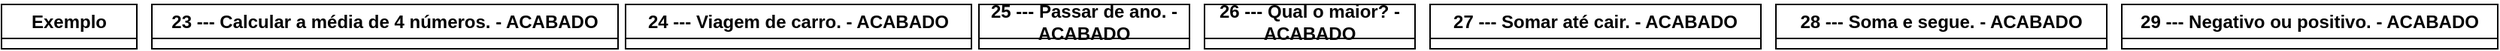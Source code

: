 <mxfile version="24.7.17">
  <diagram name="Page-1" id="3CnkZFwV34Klkb94QdGB">
    <mxGraphModel dx="1313" dy="674" grid="1" gridSize="10" guides="1" tooltips="1" connect="1" arrows="1" fold="1" page="1" pageScale="1" pageWidth="850" pageHeight="1100" math="0" shadow="0">
      <root>
        <mxCell id="0" />
        <mxCell id="1" parent="0" />
        <mxCell id="WqGqhC_bRpa4w6SOgIoa-81" value="25 ---&amp;nbsp;&lt;span style=&quot;background-color: initial;&quot;&gt;Passar de ano. - ACABADO&lt;/span&gt;" style="swimlane;whiteSpace=wrap;html=1;" parent="1" vertex="1" collapsed="1">
          <mxGeometry x="660" y="10" width="140" height="30" as="geometry">
            <mxRectangle x="480" y="180" width="400" height="640" as="alternateBounds" />
          </mxGeometry>
        </mxCell>
        <mxCell id="UuejWCDfD_OEsl7dI2SL-12" value="" style="edgeStyle=orthogonalEdgeStyle;rounded=0;orthogonalLoop=1;jettySize=auto;html=1;" parent="WqGqhC_bRpa4w6SOgIoa-81" source="WqGqhC_bRpa4w6SOgIoa-5" target="UuejWCDfD_OEsl7dI2SL-7" edge="1">
          <mxGeometry relative="1" as="geometry" />
        </mxCell>
        <mxCell id="WqGqhC_bRpa4w6SOgIoa-5" value="Inicio" style="ellipse;whiteSpace=wrap;html=1;" parent="WqGqhC_bRpa4w6SOgIoa-81" vertex="1">
          <mxGeometry x="85" y="30" width="120" height="80" as="geometry" />
        </mxCell>
        <mxCell id="UuejWCDfD_OEsl7dI2SL-8" value="" style="edgeStyle=orthogonalEdgeStyle;rounded=0;orthogonalLoop=1;jettySize=auto;html=1;" parent="WqGqhC_bRpa4w6SOgIoa-81" source="WqGqhC_bRpa4w6SOgIoa-8" target="UuejWCDfD_OEsl7dI2SL-7" edge="1">
          <mxGeometry relative="1" as="geometry" />
        </mxCell>
        <mxCell id="WqGqhC_bRpa4w6SOgIoa-8" value="Ler Nota" style="shape=parallelogram;perimeter=parallelogramPerimeter;whiteSpace=wrap;html=1;fixedSize=1;" parent="WqGqhC_bRpa4w6SOgIoa-81" vertex="1">
          <mxGeometry x="85" y="120" width="120" height="60" as="geometry" />
        </mxCell>
        <mxCell id="UuejWCDfD_OEsl7dI2SL-10" style="edgeStyle=orthogonalEdgeStyle;rounded=0;orthogonalLoop=1;jettySize=auto;html=1;entryX=0.5;entryY=1;entryDx=0;entryDy=0;" parent="WqGqhC_bRpa4w6SOgIoa-81" source="UuejWCDfD_OEsl7dI2SL-7" target="UuejWCDfD_OEsl7dI2SL-9" edge="1">
          <mxGeometry relative="1" as="geometry">
            <mxPoint x="310" y="240" as="targetPoint" />
            <Array as="points">
              <mxPoint x="310" y="240" />
            </Array>
          </mxGeometry>
        </mxCell>
        <mxCell id="UuejWCDfD_OEsl7dI2SL-16" value="" style="edgeStyle=orthogonalEdgeStyle;rounded=0;orthogonalLoop=1;jettySize=auto;html=1;" parent="WqGqhC_bRpa4w6SOgIoa-81" source="UuejWCDfD_OEsl7dI2SL-7" target="WqGqhC_bRpa4w6SOgIoa-10" edge="1">
          <mxGeometry relative="1" as="geometry" />
        </mxCell>
        <mxCell id="UuejWCDfD_OEsl7dI2SL-7" value="Nota&amp;gt;20&lt;div&gt;or&lt;br&gt;&lt;div&gt;Nota&amp;lt;0&lt;/div&gt;&lt;/div&gt;" style="rhombus;whiteSpace=wrap;html=1;" parent="WqGqhC_bRpa4w6SOgIoa-81" vertex="1">
          <mxGeometry x="92.5" y="200" width="105" height="80" as="geometry" />
        </mxCell>
        <mxCell id="UuejWCDfD_OEsl7dI2SL-11" style="edgeStyle=orthogonalEdgeStyle;rounded=0;orthogonalLoop=1;jettySize=auto;html=1;entryX=0.992;entryY=0.413;entryDx=0;entryDy=0;entryPerimeter=0;" parent="WqGqhC_bRpa4w6SOgIoa-81" source="UuejWCDfD_OEsl7dI2SL-9" target="WqGqhC_bRpa4w6SOgIoa-5" edge="1">
          <mxGeometry relative="1" as="geometry">
            <mxPoint x="310" y="60" as="targetPoint" />
            <Array as="points">
              <mxPoint x="310" y="63" />
            </Array>
          </mxGeometry>
        </mxCell>
        <mxCell id="UuejWCDfD_OEsl7dI2SL-9" value="Apenas numeros entre 0 e 20!" style="shape=parallelogram;perimeter=parallelogramPerimeter;whiteSpace=wrap;html=1;fixedSize=1;" parent="WqGqhC_bRpa4w6SOgIoa-81" vertex="1">
          <mxGeometry x="250" y="120" width="120" height="60" as="geometry" />
        </mxCell>
        <mxCell id="UuejWCDfD_OEsl7dI2SL-13" value="Sim" style="text;html=1;align=center;verticalAlign=middle;whiteSpace=wrap;rounded=0;" parent="WqGqhC_bRpa4w6SOgIoa-81" vertex="1">
          <mxGeometry x="178" y="217" width="60" height="30" as="geometry" />
        </mxCell>
        <mxCell id="UuejWCDfD_OEsl7dI2SL-14" value="Nao" style="text;html=1;align=center;verticalAlign=middle;whiteSpace=wrap;rounded=0;" parent="WqGqhC_bRpa4w6SOgIoa-81" vertex="1">
          <mxGeometry x="167" y="318" width="60" height="30" as="geometry" />
        </mxCell>
        <mxCell id="UuejWCDfD_OEsl7dI2SL-17" value="" style="edgeStyle=orthogonalEdgeStyle;rounded=0;orthogonalLoop=1;jettySize=auto;html=1;" parent="WqGqhC_bRpa4w6SOgIoa-81" source="WqGqhC_bRpa4w6SOgIoa-10" target="WqGqhC_bRpa4w6SOgIoa-12" edge="1">
          <mxGeometry relative="1" as="geometry" />
        </mxCell>
        <mxCell id="UuejWCDfD_OEsl7dI2SL-19" value="" style="edgeStyle=orthogonalEdgeStyle;rounded=0;orthogonalLoop=1;jettySize=auto;html=1;" parent="WqGqhC_bRpa4w6SOgIoa-81" source="WqGqhC_bRpa4w6SOgIoa-10" target="WqGqhC_bRpa4w6SOgIoa-16" edge="1">
          <mxGeometry relative="1" as="geometry" />
        </mxCell>
        <mxCell id="WqGqhC_bRpa4w6SOgIoa-10" value="Nota&amp;gt;9.5" style="rhombus;whiteSpace=wrap;html=1;" parent="WqGqhC_bRpa4w6SOgIoa-81" vertex="1">
          <mxGeometry x="105" y="300" width="80" height="80" as="geometry" />
        </mxCell>
        <mxCell id="UuejWCDfD_OEsl7dI2SL-22" style="edgeStyle=orthogonalEdgeStyle;rounded=0;orthogonalLoop=1;jettySize=auto;html=1;entryX=1;entryY=0.5;entryDx=0;entryDy=0;" parent="WqGqhC_bRpa4w6SOgIoa-81" source="WqGqhC_bRpa4w6SOgIoa-12" target="WqGqhC_bRpa4w6SOgIoa-62" edge="1">
          <mxGeometry relative="1" as="geometry">
            <mxPoint x="310" y="520" as="targetPoint" />
            <Array as="points">
              <mxPoint x="310" y="520" />
            </Array>
          </mxGeometry>
        </mxCell>
        <mxCell id="WqGqhC_bRpa4w6SOgIoa-12" value="Reprovado" style="shape=parallelogram;perimeter=parallelogramPerimeter;whiteSpace=wrap;html=1;fixedSize=1;" parent="WqGqhC_bRpa4w6SOgIoa-81" vertex="1">
          <mxGeometry x="250" y="310" width="120" height="60" as="geometry" />
        </mxCell>
        <mxCell id="UuejWCDfD_OEsl7dI2SL-18" value="Nao" style="text;html=1;align=center;verticalAlign=middle;whiteSpace=wrap;rounded=0;" parent="WqGqhC_bRpa4w6SOgIoa-81" vertex="1">
          <mxGeometry x="131.5" y="275" width="60" height="30" as="geometry" />
        </mxCell>
        <mxCell id="UuejWCDfD_OEsl7dI2SL-20" value="" style="edgeStyle=orthogonalEdgeStyle;rounded=0;orthogonalLoop=1;jettySize=auto;html=1;" parent="WqGqhC_bRpa4w6SOgIoa-81" source="WqGqhC_bRpa4w6SOgIoa-16" target="WqGqhC_bRpa4w6SOgIoa-62" edge="1">
          <mxGeometry relative="1" as="geometry" />
        </mxCell>
        <mxCell id="WqGqhC_bRpa4w6SOgIoa-16" value="Aprovado" style="shape=parallelogram;perimeter=parallelogramPerimeter;whiteSpace=wrap;html=1;fixedSize=1;" parent="WqGqhC_bRpa4w6SOgIoa-81" vertex="1">
          <mxGeometry x="85" y="400" width="120" height="60" as="geometry" />
        </mxCell>
        <mxCell id="WqGqhC_bRpa4w6SOgIoa-18" value="Sim" style="text;html=1;align=center;verticalAlign=middle;whiteSpace=wrap;rounded=0;" parent="WqGqhC_bRpa4w6SOgIoa-81" vertex="1">
          <mxGeometry x="129" y="372" width="60" height="30" as="geometry" />
        </mxCell>
        <mxCell id="WqGqhC_bRpa4w6SOgIoa-21" value="Fim" style="ellipse;whiteSpace=wrap;html=1;" parent="WqGqhC_bRpa4w6SOgIoa-81" vertex="1">
          <mxGeometry x="85" y="550" width="120" height="80" as="geometry" />
        </mxCell>
        <mxCell id="UuejWCDfD_OEsl7dI2SL-21" value="" style="edgeStyle=orthogonalEdgeStyle;rounded=0;orthogonalLoop=1;jettySize=auto;html=1;" parent="WqGqhC_bRpa4w6SOgIoa-81" source="WqGqhC_bRpa4w6SOgIoa-62" target="WqGqhC_bRpa4w6SOgIoa-21" edge="1">
          <mxGeometry relative="1" as="geometry" />
        </mxCell>
        <mxCell id="WqGqhC_bRpa4w6SOgIoa-62" value="" style="ellipse;whiteSpace=wrap;html=1;aspect=fixed;fillColor=#000000;" parent="WqGqhC_bRpa4w6SOgIoa-81" vertex="1">
          <mxGeometry x="135" y="510" width="20" height="20" as="geometry" />
        </mxCell>
        <mxCell id="UuejWCDfD_OEsl7dI2SL-1" value="26 --- Qual o maior? - ACABADO" style="swimlane;whiteSpace=wrap;html=1;" parent="1" vertex="1" collapsed="1">
          <mxGeometry x="810" y="10" width="140" height="30" as="geometry">
            <mxRectangle x="810" y="10" width="600" height="850" as="alternateBounds" />
          </mxGeometry>
        </mxCell>
        <mxCell id="WqGqhC_bRpa4w6SOgIoa-24" value="Inicio" style="ellipse;whiteSpace=wrap;html=1;" parent="UuejWCDfD_OEsl7dI2SL-1" vertex="1">
          <mxGeometry x="240" y="40" width="120" height="80" as="geometry" />
        </mxCell>
        <mxCell id="UuejWCDfD_OEsl7dI2SL-34" style="edgeStyle=orthogonalEdgeStyle;rounded=0;orthogonalLoop=1;jettySize=auto;html=1;entryX=1;entryY=0.5;entryDx=0;entryDy=0;" parent="UuejWCDfD_OEsl7dI2SL-1" source="DN1Lzix_WSuaVc6wQBhO-19" target="WqGqhC_bRpa4w6SOgIoa-24" edge="1">
          <mxGeometry relative="1" as="geometry">
            <mxPoint x="490" y="60" as="targetPoint" />
            <Array as="points">
              <mxPoint x="490" y="80" />
            </Array>
          </mxGeometry>
        </mxCell>
        <mxCell id="DN1Lzix_WSuaVc6wQBhO-19" value="Então volte e escolha números diferentes seu burro." style="rounded=0;whiteSpace=wrap;html=1;" parent="UuejWCDfD_OEsl7dI2SL-1" vertex="1">
          <mxGeometry x="430" y="90" width="120" height="60" as="geometry" />
        </mxCell>
        <mxCell id="WqGqhC_bRpa4w6SOgIoa-26" value="Ler P1, P2, P3" style="shape=parallelogram;perimeter=parallelogramPerimeter;whiteSpace=wrap;html=1;fixedSize=1;" parent="UuejWCDfD_OEsl7dI2SL-1" vertex="1">
          <mxGeometry x="240" y="140" width="120" height="60" as="geometry" />
        </mxCell>
        <mxCell id="DN1Lzix_WSuaVc6wQBhO-9" style="edgeStyle=orthogonalEdgeStyle;rounded=0;orthogonalLoop=1;jettySize=auto;html=1;exitX=0.5;exitY=1;exitDx=0;exitDy=0;entryX=0.5;entryY=0;entryDx=0;entryDy=0;" parent="UuejWCDfD_OEsl7dI2SL-1" source="WqGqhC_bRpa4w6SOgIoa-24" target="WqGqhC_bRpa4w6SOgIoa-26" edge="1">
          <mxGeometry relative="1" as="geometry" />
        </mxCell>
        <mxCell id="UuejWCDfD_OEsl7dI2SL-2" value="" style="edgeStyle=orthogonalEdgeStyle;rounded=0;orthogonalLoop=1;jettySize=auto;html=1;" parent="UuejWCDfD_OEsl7dI2SL-1" source="DN1Lzix_WSuaVc6wQBhO-3" target="WqGqhC_bRpa4w6SOgIoa-25" edge="1">
          <mxGeometry relative="1" as="geometry" />
        </mxCell>
        <mxCell id="DN1Lzix_WSuaVc6wQBhO-3" value="P1=P2&lt;div&gt;or&lt;/div&gt;&lt;div&gt;P1=P3&lt;/div&gt;&lt;div&gt;or&lt;/div&gt;&lt;div&gt;P2=P3&lt;/div&gt;" style="rhombus;whiteSpace=wrap;html=1;" parent="UuejWCDfD_OEsl7dI2SL-1" vertex="1">
          <mxGeometry x="235" y="220" width="130" height="100" as="geometry" />
        </mxCell>
        <mxCell id="DN1Lzix_WSuaVc6wQBhO-10" value="" style="edgeStyle=orthogonalEdgeStyle;rounded=0;orthogonalLoop=1;jettySize=auto;html=1;" parent="UuejWCDfD_OEsl7dI2SL-1" source="WqGqhC_bRpa4w6SOgIoa-26" target="DN1Lzix_WSuaVc6wQBhO-3" edge="1">
          <mxGeometry relative="1" as="geometry" />
        </mxCell>
        <mxCell id="DN1Lzix_WSuaVc6wQBhO-22" style="edgeStyle=orthogonalEdgeStyle;rounded=0;orthogonalLoop=1;jettySize=auto;html=1;exitX=1;exitY=0.5;exitDx=0;exitDy=0;entryX=0.5;entryY=1;entryDx=0;entryDy=0;" parent="UuejWCDfD_OEsl7dI2SL-1" source="DN1Lzix_WSuaVc6wQBhO-3" target="DN1Lzix_WSuaVc6wQBhO-19" edge="1">
          <mxGeometry relative="1" as="geometry" />
        </mxCell>
        <mxCell id="WqGqhC_bRpa4w6SOgIoa-25" value="P1&amp;gt;P2" style="rhombus;whiteSpace=wrap;html=1;" parent="UuejWCDfD_OEsl7dI2SL-1" vertex="1">
          <mxGeometry x="260" y="410" width="80" height="80" as="geometry" />
        </mxCell>
        <mxCell id="WqGqhC_bRpa4w6SOgIoa-29" value="" style="edgeStyle=orthogonalEdgeStyle;rounded=0;orthogonalLoop=1;jettySize=auto;html=1;" parent="UuejWCDfD_OEsl7dI2SL-1" source="WqGqhC_bRpa4w6SOgIoa-25" target="WqGqhC_bRpa4w6SOgIoa-28" edge="1">
          <mxGeometry relative="1" as="geometry" />
        </mxCell>
        <mxCell id="v_jDcperZgMeVO-Ebeop-3" style="edgeStyle=orthogonalEdgeStyle;rounded=0;orthogonalLoop=1;jettySize=auto;html=1;entryX=1;entryY=0.5;entryDx=0;entryDy=0;" parent="UuejWCDfD_OEsl7dI2SL-1" source="DN1Lzix_WSuaVc6wQBhO-46" target="DN1Lzix_WSuaVc6wQBhO-59" edge="1">
          <mxGeometry relative="1" as="geometry">
            <mxPoint x="406" y="690" as="targetPoint" />
            <Array as="points">
              <mxPoint x="400" y="690" />
            </Array>
          </mxGeometry>
        </mxCell>
        <mxCell id="DN1Lzix_WSuaVc6wQBhO-46" value="Imprima P2" style="shape=parallelogram;perimeter=parallelogramPerimeter;whiteSpace=wrap;html=1;fixedSize=1;" parent="UuejWCDfD_OEsl7dI2SL-1" vertex="1">
          <mxGeometry x="346" y="590" width="120" height="60" as="geometry" />
        </mxCell>
        <mxCell id="DN1Lzix_WSuaVc6wQBhO-58" value="" style="endArrow=classic;html=1;rounded=0;exitX=0;exitY=1;exitDx=0;exitDy=0;entryX=0.5;entryY=0;entryDx=0;entryDy=0;" parent="UuejWCDfD_OEsl7dI2SL-1" source="WqGqhC_bRpa4w6SOgIoa-28" target="DN1Lzix_WSuaVc6wQBhO-47" edge="1">
          <mxGeometry width="50" height="50" relative="1" as="geometry">
            <mxPoint x="-194" y="390" as="sourcePoint" />
            <mxPoint x="-200" y="420" as="targetPoint" />
            <Array as="points" />
          </mxGeometry>
        </mxCell>
        <mxCell id="UuejWCDfD_OEsl7dI2SL-5" style="edgeStyle=orthogonalEdgeStyle;rounded=0;orthogonalLoop=1;jettySize=auto;html=1;entryX=0;entryY=0.5;entryDx=0;entryDy=0;" parent="UuejWCDfD_OEsl7dI2SL-1" source="DN1Lzix_WSuaVc6wQBhO-48" target="DN1Lzix_WSuaVc6wQBhO-59" edge="1">
          <mxGeometry relative="1" as="geometry">
            <mxPoint x="195" y="590" as="targetPoint" />
            <Array as="points">
              <mxPoint x="195" y="690" />
            </Array>
          </mxGeometry>
        </mxCell>
        <mxCell id="DN1Lzix_WSuaVc6wQBhO-48" value="Imprima P1" style="shape=parallelogram;perimeter=parallelogramPerimeter;whiteSpace=wrap;html=1;fixedSize=1;" parent="UuejWCDfD_OEsl7dI2SL-1" vertex="1">
          <mxGeometry x="135" y="590" width="120" height="60" as="geometry" />
        </mxCell>
        <mxCell id="WqGqhC_bRpa4w6SOgIoa-57" value="Fim" style="ellipse;whiteSpace=wrap;html=1;" parent="UuejWCDfD_OEsl7dI2SL-1" vertex="1">
          <mxGeometry x="240" y="720" width="120" height="80" as="geometry" />
        </mxCell>
        <mxCell id="DN1Lzix_WSuaVc6wQBhO-59" value="" style="ellipse;whiteSpace=wrap;html=1;aspect=fixed;fillColor=#000000;" parent="UuejWCDfD_OEsl7dI2SL-1" vertex="1">
          <mxGeometry x="290" y="680" width="20" height="20" as="geometry" />
        </mxCell>
        <mxCell id="DN1Lzix_WSuaVc6wQBhO-68" style="edgeStyle=orthogonalEdgeStyle;rounded=0;orthogonalLoop=1;jettySize=auto;html=1;entryX=0.5;entryY=0;entryDx=0;entryDy=0;" parent="UuejWCDfD_OEsl7dI2SL-1" source="DN1Lzix_WSuaVc6wQBhO-47" target="DN1Lzix_WSuaVc6wQBhO-59" edge="1">
          <mxGeometry relative="1" as="geometry" />
        </mxCell>
        <mxCell id="DN1Lzix_WSuaVc6wQBhO-70" style="edgeStyle=orthogonalEdgeStyle;rounded=0;orthogonalLoop=1;jettySize=auto;html=1;entryX=0.5;entryY=0;entryDx=0;entryDy=0;" parent="UuejWCDfD_OEsl7dI2SL-1" source="DN1Lzix_WSuaVc6wQBhO-59" target="WqGqhC_bRpa4w6SOgIoa-57" edge="1">
          <mxGeometry relative="1" as="geometry" />
        </mxCell>
        <mxCell id="DN1Lzix_WSuaVc6wQBhO-23" value="Sim" style="text;html=1;align=center;verticalAlign=middle;whiteSpace=wrap;rounded=0;" parent="UuejWCDfD_OEsl7dI2SL-1" vertex="1">
          <mxGeometry x="346" y="249" width="60" height="30" as="geometry" />
        </mxCell>
        <mxCell id="DN1Lzix_WSuaVc6wQBhO-25" value="Não" style="text;html=1;align=center;verticalAlign=middle;whiteSpace=wrap;rounded=0;" parent="UuejWCDfD_OEsl7dI2SL-1" vertex="1">
          <mxGeometry x="286" y="314" width="60" height="30" as="geometry" />
        </mxCell>
        <mxCell id="DN1Lzix_WSuaVc6wQBhO-27" style="edgeStyle=orthogonalEdgeStyle;rounded=0;orthogonalLoop=1;jettySize=auto;html=1;exitX=0.5;exitY=1;exitDx=0;exitDy=0;" parent="UuejWCDfD_OEsl7dI2SL-1" source="DN1Lzix_WSuaVc6wQBhO-25" target="DN1Lzix_WSuaVc6wQBhO-25" edge="1">
          <mxGeometry relative="1" as="geometry" />
        </mxCell>
        <mxCell id="WqGqhC_bRpa4w6SOgIoa-30" value="Nao" style="text;html=1;align=center;verticalAlign=middle;whiteSpace=wrap;rounded=0;" parent="UuejWCDfD_OEsl7dI2SL-1" vertex="1">
          <mxGeometry x="320" y="470" width="60" height="30" as="geometry" />
        </mxCell>
        <mxCell id="WqGqhC_bRpa4w6SOgIoa-35" value="Sim" style="text;html=1;align=center;verticalAlign=middle;whiteSpace=wrap;rounded=0;" parent="UuejWCDfD_OEsl7dI2SL-1" vertex="1">
          <mxGeometry x="219" y="424" width="60" height="30" as="geometry" />
        </mxCell>
        <mxCell id="DN1Lzix_WSuaVc6wQBhO-45" value="Não" style="text;html=1;align=center;verticalAlign=middle;whiteSpace=wrap;rounded=0;" parent="UuejWCDfD_OEsl7dI2SL-1" vertex="1">
          <mxGeometry x="320" y="424" width="60" height="30" as="geometry" />
        </mxCell>
        <mxCell id="DN1Lzix_WSuaVc6wQBhO-71" value="Não" style="text;html=1;align=center;verticalAlign=middle;whiteSpace=wrap;rounded=0;" parent="UuejWCDfD_OEsl7dI2SL-1" vertex="1">
          <mxGeometry x="211" y="470" width="60" height="30" as="geometry" />
        </mxCell>
        <mxCell id="DN1Lzix_WSuaVc6wQBhO-44" value="SIM" style="text;html=1;align=center;verticalAlign=middle;whiteSpace=wrap;rounded=0;" parent="UuejWCDfD_OEsl7dI2SL-1" vertex="1">
          <mxGeometry x="151" y="424" width="60" height="30" as="geometry" />
        </mxCell>
        <mxCell id="DN1Lzix_WSuaVc6wQBhO-41" value="SIM" style="text;html=1;align=center;verticalAlign=middle;whiteSpace=wrap;rounded=0;" parent="UuejWCDfD_OEsl7dI2SL-1" vertex="1">
          <mxGeometry x="389" y="424" width="60" height="30" as="geometry" />
        </mxCell>
        <mxCell id="WqGqhC_bRpa4w6SOgIoa-31" value="P1&amp;gt;P3" style="rhombus;whiteSpace=wrap;html=1;" parent="UuejWCDfD_OEsl7dI2SL-1" vertex="1">
          <mxGeometry x="155" y="410" width="80" height="80" as="geometry" />
        </mxCell>
        <mxCell id="DN1Lzix_WSuaVc6wQBhO-49" style="edgeStyle=orthogonalEdgeStyle;rounded=0;orthogonalLoop=1;jettySize=auto;html=1;" parent="UuejWCDfD_OEsl7dI2SL-1" source="WqGqhC_bRpa4w6SOgIoa-31" target="DN1Lzix_WSuaVc6wQBhO-48" edge="1">
          <mxGeometry relative="1" as="geometry" />
        </mxCell>
        <mxCell id="DN1Lzix_WSuaVc6wQBhO-54" value="" style="endArrow=classic;html=1;rounded=0;entryX=0.5;entryY=0;entryDx=0;entryDy=0;exitX=1;exitY=1;exitDx=0;exitDy=0;" parent="UuejWCDfD_OEsl7dI2SL-1" source="WqGqhC_bRpa4w6SOgIoa-31" target="DN1Lzix_WSuaVc6wQBhO-47" edge="1">
          <mxGeometry width="50" height="50" relative="1" as="geometry">
            <mxPoint x="-340" y="320" as="sourcePoint" />
            <mxPoint x="-255" y="360" as="targetPoint" />
          </mxGeometry>
        </mxCell>
        <mxCell id="WqGqhC_bRpa4w6SOgIoa-34" value="" style="edgeStyle=orthogonalEdgeStyle;rounded=0;orthogonalLoop=1;jettySize=auto;html=1;" parent="UuejWCDfD_OEsl7dI2SL-1" source="WqGqhC_bRpa4w6SOgIoa-25" target="WqGqhC_bRpa4w6SOgIoa-31" edge="1">
          <mxGeometry relative="1" as="geometry" />
        </mxCell>
        <mxCell id="DN1Lzix_WSuaVc6wQBhO-51" style="edgeStyle=orthogonalEdgeStyle;rounded=0;orthogonalLoop=1;jettySize=auto;html=1;entryX=0.5;entryY=0;entryDx=0;entryDy=0;" parent="UuejWCDfD_OEsl7dI2SL-1" source="WqGqhC_bRpa4w6SOgIoa-28" target="DN1Lzix_WSuaVc6wQBhO-46" edge="1">
          <mxGeometry relative="1" as="geometry" />
        </mxCell>
        <mxCell id="DN1Lzix_WSuaVc6wQBhO-47" value="Imprima P3" style="shape=parallelogram;perimeter=parallelogramPerimeter;whiteSpace=wrap;html=1;fixedSize=1;" parent="UuejWCDfD_OEsl7dI2SL-1" vertex="1">
          <mxGeometry x="240" y="590" width="120" height="60" as="geometry" />
        </mxCell>
        <mxCell id="WqGqhC_bRpa4w6SOgIoa-28" value="P2&amp;gt;P3" style="rhombus;whiteSpace=wrap;html=1;" parent="UuejWCDfD_OEsl7dI2SL-1" vertex="1">
          <mxGeometry x="365" y="410" width="80" height="80" as="geometry" />
        </mxCell>
        <mxCell id="UuejWCDfD_OEsl7dI2SL-35" value="Exemplo" style="swimlane;whiteSpace=wrap;html=1;" parent="1" vertex="1" collapsed="1">
          <mxGeometry x="10" y="10" width="90" height="30" as="geometry">
            <mxRectangle x="10" y="10" width="280" height="480" as="alternateBounds" />
          </mxGeometry>
        </mxCell>
        <mxCell id="UuejWCDfD_OEsl7dI2SL-32" value="Inicio" style="ellipse;whiteSpace=wrap;html=1;" parent="UuejWCDfD_OEsl7dI2SL-35" vertex="1">
          <mxGeometry x="80" y="40" width="120" height="80" as="geometry" />
        </mxCell>
        <mxCell id="UuejWCDfD_OEsl7dI2SL-36" value="Ler Lado" style="shape=parallelogram;perimeter=parallelogramPerimeter;whiteSpace=wrap;html=1;fixedSize=1;" parent="UuejWCDfD_OEsl7dI2SL-35" vertex="1">
          <mxGeometry x="80" y="140" width="120" height="60" as="geometry" />
        </mxCell>
        <mxCell id="UuejWCDfD_OEsl7dI2SL-40" value="" style="edgeStyle=orthogonalEdgeStyle;rounded=0;orthogonalLoop=1;jettySize=auto;html=1;" parent="UuejWCDfD_OEsl7dI2SL-35" source="UuejWCDfD_OEsl7dI2SL-32" target="UuejWCDfD_OEsl7dI2SL-36" edge="1">
          <mxGeometry relative="1" as="geometry" />
        </mxCell>
        <mxCell id="UuejWCDfD_OEsl7dI2SL-37" value="Area = Lado * Lado" style="rounded=0;whiteSpace=wrap;html=1;" parent="UuejWCDfD_OEsl7dI2SL-35" vertex="1">
          <mxGeometry x="80" y="220" width="120" height="60" as="geometry" />
        </mxCell>
        <mxCell id="UuejWCDfD_OEsl7dI2SL-41" value="" style="edgeStyle=orthogonalEdgeStyle;rounded=0;orthogonalLoop=1;jettySize=auto;html=1;" parent="UuejWCDfD_OEsl7dI2SL-35" source="UuejWCDfD_OEsl7dI2SL-36" target="UuejWCDfD_OEsl7dI2SL-37" edge="1">
          <mxGeometry relative="1" as="geometry" />
        </mxCell>
        <mxCell id="UuejWCDfD_OEsl7dI2SL-38" value="Escrever Area" style="shape=parallelogram;perimeter=parallelogramPerimeter;whiteSpace=wrap;html=1;fixedSize=1;" parent="UuejWCDfD_OEsl7dI2SL-35" vertex="1">
          <mxGeometry x="80" y="300" width="120" height="60" as="geometry" />
        </mxCell>
        <mxCell id="UuejWCDfD_OEsl7dI2SL-42" value="" style="edgeStyle=orthogonalEdgeStyle;rounded=0;orthogonalLoop=1;jettySize=auto;html=1;" parent="UuejWCDfD_OEsl7dI2SL-35" source="UuejWCDfD_OEsl7dI2SL-37" target="UuejWCDfD_OEsl7dI2SL-38" edge="1">
          <mxGeometry relative="1" as="geometry" />
        </mxCell>
        <mxCell id="UuejWCDfD_OEsl7dI2SL-39" value="Fim" style="ellipse;whiteSpace=wrap;html=1;" parent="UuejWCDfD_OEsl7dI2SL-35" vertex="1">
          <mxGeometry x="80" y="380" width="120" height="80" as="geometry" />
        </mxCell>
        <mxCell id="UuejWCDfD_OEsl7dI2SL-43" value="" style="edgeStyle=orthogonalEdgeStyle;rounded=0;orthogonalLoop=1;jettySize=auto;html=1;" parent="UuejWCDfD_OEsl7dI2SL-35" source="UuejWCDfD_OEsl7dI2SL-38" target="UuejWCDfD_OEsl7dI2SL-39" edge="1">
          <mxGeometry relative="1" as="geometry" />
        </mxCell>
        <mxCell id="UuejWCDfD_OEsl7dI2SL-58" value="23 --- Calcular a média de 4 números​.&lt;span style=&quot;background-color: initial;&quot;&gt;&amp;nbsp;- ACABADO&lt;/span&gt;" style="swimlane;whiteSpace=wrap;html=1;startSize=23;" parent="1" vertex="1" collapsed="1">
          <mxGeometry x="110" y="10" width="310" height="30" as="geometry">
            <mxRectangle x="110" y="10" width="200" height="480" as="alternateBounds" />
          </mxGeometry>
        </mxCell>
        <mxCell id="UuejWCDfD_OEsl7dI2SL-48" value="Fim" style="ellipse;whiteSpace=wrap;html=1;" parent="UuejWCDfD_OEsl7dI2SL-58" vertex="1">
          <mxGeometry x="30" y="380" width="140" height="80" as="geometry" />
        </mxCell>
        <mxCell id="UuejWCDfD_OEsl7dI2SL-47" value="Escrever M" style="shape=parallelogram;perimeter=parallelogramPerimeter;whiteSpace=wrap;html=1;fixedSize=1;" parent="UuejWCDfD_OEsl7dI2SL-58" vertex="1">
          <mxGeometry x="25" y="300" width="150" height="60" as="geometry" />
        </mxCell>
        <mxCell id="UuejWCDfD_OEsl7dI2SL-56" style="edgeStyle=orthogonalEdgeStyle;rounded=0;orthogonalLoop=1;jettySize=auto;html=1;entryX=0.5;entryY=0;entryDx=0;entryDy=0;" parent="UuejWCDfD_OEsl7dI2SL-58" source="UuejWCDfD_OEsl7dI2SL-47" target="UuejWCDfD_OEsl7dI2SL-48" edge="1">
          <mxGeometry relative="1" as="geometry" />
        </mxCell>
        <mxCell id="UuejWCDfD_OEsl7dI2SL-46" value="(P1+P2+P3+P4) /4=M" style="rounded=0;whiteSpace=wrap;html=1;" parent="UuejWCDfD_OEsl7dI2SL-58" vertex="1">
          <mxGeometry x="30" y="220" width="140" height="60" as="geometry" />
        </mxCell>
        <mxCell id="UuejWCDfD_OEsl7dI2SL-55" style="edgeStyle=orthogonalEdgeStyle;rounded=0;orthogonalLoop=1;jettySize=auto;html=1;entryX=0.5;entryY=0;entryDx=0;entryDy=0;" parent="UuejWCDfD_OEsl7dI2SL-58" source="UuejWCDfD_OEsl7dI2SL-46" target="UuejWCDfD_OEsl7dI2SL-47" edge="1">
          <mxGeometry relative="1" as="geometry" />
        </mxCell>
        <mxCell id="UuejWCDfD_OEsl7dI2SL-45" value="Ler P1, P2, P3, P4" style="shape=parallelogram;perimeter=parallelogramPerimeter;whiteSpace=wrap;html=1;fixedSize=1;" parent="UuejWCDfD_OEsl7dI2SL-58" vertex="1">
          <mxGeometry x="30" y="140" width="140" height="60" as="geometry" />
        </mxCell>
        <mxCell id="UuejWCDfD_OEsl7dI2SL-57" style="edgeStyle=orthogonalEdgeStyle;rounded=0;orthogonalLoop=1;jettySize=auto;html=1;" parent="UuejWCDfD_OEsl7dI2SL-58" source="UuejWCDfD_OEsl7dI2SL-45" target="UuejWCDfD_OEsl7dI2SL-46" edge="1">
          <mxGeometry relative="1" as="geometry" />
        </mxCell>
        <mxCell id="UuejWCDfD_OEsl7dI2SL-44" value="Inicio" style="ellipse;whiteSpace=wrap;html=1;" parent="UuejWCDfD_OEsl7dI2SL-58" vertex="1">
          <mxGeometry x="30" y="40" width="140" height="80" as="geometry" />
        </mxCell>
        <mxCell id="UuejWCDfD_OEsl7dI2SL-50" style="edgeStyle=orthogonalEdgeStyle;rounded=0;orthogonalLoop=1;jettySize=auto;html=1;" parent="UuejWCDfD_OEsl7dI2SL-58" source="UuejWCDfD_OEsl7dI2SL-44" target="UuejWCDfD_OEsl7dI2SL-45" edge="1">
          <mxGeometry relative="1" as="geometry" />
        </mxCell>
        <mxCell id="UuejWCDfD_OEsl7dI2SL-71" value="24 --- Viagem de carro. - ACABADO" style="swimlane;whiteSpace=wrap;html=1;startSize=23;" parent="1" vertex="1" collapsed="1">
          <mxGeometry x="425" y="10" width="230" height="30" as="geometry">
            <mxRectangle x="425" y="10" width="240" height="480" as="alternateBounds" />
          </mxGeometry>
        </mxCell>
        <mxCell id="UuejWCDfD_OEsl7dI2SL-59" value="Inicio" style="ellipse;whiteSpace=wrap;html=1;" parent="UuejWCDfD_OEsl7dI2SL-71" vertex="1">
          <mxGeometry x="30" y="40" width="180" height="80" as="geometry" />
        </mxCell>
        <mxCell id="UuejWCDfD_OEsl7dI2SL-60" value="Ler KMAntes, KMDepois, LGastos" style="shape=parallelogram;perimeter=parallelogramPerimeter;whiteSpace=wrap;html=1;fixedSize=1;" parent="UuejWCDfD_OEsl7dI2SL-71" vertex="1">
          <mxGeometry x="30" y="140" width="180" height="60" as="geometry" />
        </mxCell>
        <mxCell id="UuejWCDfD_OEsl7dI2SL-67" style="edgeStyle=orthogonalEdgeStyle;rounded=0;orthogonalLoop=1;jettySize=auto;html=1;entryX=0.5;entryY=0;entryDx=0;entryDy=0;" parent="UuejWCDfD_OEsl7dI2SL-71" source="UuejWCDfD_OEsl7dI2SL-59" target="UuejWCDfD_OEsl7dI2SL-60" edge="1">
          <mxGeometry relative="1" as="geometry" />
        </mxCell>
        <mxCell id="UuejWCDfD_OEsl7dI2SL-61" value="Gasta=LGastos*100/(KMDepois-KMAntes)" style="rounded=0;whiteSpace=wrap;html=1;" parent="UuejWCDfD_OEsl7dI2SL-71" vertex="1">
          <mxGeometry x="30" y="220" width="180" height="60" as="geometry" />
        </mxCell>
        <mxCell id="UuejWCDfD_OEsl7dI2SL-68" style="edgeStyle=orthogonalEdgeStyle;rounded=0;orthogonalLoop=1;jettySize=auto;html=1;entryX=0.5;entryY=0;entryDx=0;entryDy=0;" parent="UuejWCDfD_OEsl7dI2SL-71" source="UuejWCDfD_OEsl7dI2SL-60" target="UuejWCDfD_OEsl7dI2SL-61" edge="1">
          <mxGeometry relative="1" as="geometry" />
        </mxCell>
        <mxCell id="UuejWCDfD_OEsl7dI2SL-63" value="Escrever Gasta" style="shape=parallelogram;perimeter=parallelogramPerimeter;whiteSpace=wrap;html=1;fixedSize=1;" parent="UuejWCDfD_OEsl7dI2SL-71" vertex="1">
          <mxGeometry x="30" y="300" width="180" height="60" as="geometry" />
        </mxCell>
        <mxCell id="UuejWCDfD_OEsl7dI2SL-69" style="edgeStyle=orthogonalEdgeStyle;rounded=0;orthogonalLoop=1;jettySize=auto;html=1;entryX=0.5;entryY=0;entryDx=0;entryDy=0;" parent="UuejWCDfD_OEsl7dI2SL-71" source="UuejWCDfD_OEsl7dI2SL-61" target="UuejWCDfD_OEsl7dI2SL-63" edge="1">
          <mxGeometry relative="1" as="geometry" />
        </mxCell>
        <mxCell id="UuejWCDfD_OEsl7dI2SL-65" value="Fim" style="ellipse;whiteSpace=wrap;html=1;" parent="UuejWCDfD_OEsl7dI2SL-71" vertex="1">
          <mxGeometry x="30" y="380" width="180" height="80" as="geometry" />
        </mxCell>
        <mxCell id="UuejWCDfD_OEsl7dI2SL-70" style="edgeStyle=orthogonalEdgeStyle;rounded=0;orthogonalLoop=1;jettySize=auto;html=1;entryX=0.5;entryY=0;entryDx=0;entryDy=0;" parent="UuejWCDfD_OEsl7dI2SL-71" source="UuejWCDfD_OEsl7dI2SL-63" target="UuejWCDfD_OEsl7dI2SL-65" edge="1">
          <mxGeometry relative="1" as="geometry" />
        </mxCell>
        <mxCell id="-9cV6PUO3ryUI6aFftBe-22" value="27 --- Somar até cair. - ACABADO" style="swimlane;whiteSpace=wrap;html=1;" vertex="1" collapsed="1" parent="1">
          <mxGeometry x="960" y="10" width="220" height="30" as="geometry">
            <mxRectangle x="960" y="20" width="410" height="710" as="alternateBounds" />
          </mxGeometry>
        </mxCell>
        <mxCell id="Yj6vq3Q8DZkLKj8UiWZK-2" value="Fim" style="ellipse;whiteSpace=wrap;html=1;" parent="-9cV6PUO3ryUI6aFftBe-22" vertex="1">
          <mxGeometry x="179.96" y="590" width="120" height="80" as="geometry" />
        </mxCell>
        <mxCell id="8f6rKVs8IcnQ5OgREhm2-9" value="Escrever Somar/Contar" style="shape=parallelogram;perimeter=parallelogramPerimeter;whiteSpace=wrap;html=1;fixedSize=1;" parent="-9cV6PUO3ryUI6aFftBe-22" vertex="1">
          <mxGeometry x="19.96" y="460" width="120" height="60" as="geometry" />
        </mxCell>
        <mxCell id="8f6rKVs8IcnQ5OgREhm2-13" value="Sim" style="text;html=1;align=center;verticalAlign=middle;whiteSpace=wrap;rounded=0;" parent="-9cV6PUO3ryUI6aFftBe-22" vertex="1">
          <mxGeometry x="149.96" y="470" width="60" height="30" as="geometry" />
        </mxCell>
        <mxCell id="8f6rKVs8IcnQ5OgREhm2-6" value="Somar&amp;gt;1000" style="rhombus;whiteSpace=wrap;html=1;" parent="-9cV6PUO3ryUI6aFftBe-22" vertex="1">
          <mxGeometry x="199.96" y="450" width="80" height="80" as="geometry" />
        </mxCell>
        <mxCell id="8f6rKVs8IcnQ5OgREhm2-15" value="Não" style="text;html=1;align=center;verticalAlign=middle;whiteSpace=wrap;rounded=0;" parent="-9cV6PUO3ryUI6aFftBe-22" vertex="1">
          <mxGeometry x="279.96" y="470" width="60" height="30" as="geometry" />
        </mxCell>
        <mxCell id="8f6rKVs8IcnQ5OgREhm2-14" style="edgeStyle=orthogonalEdgeStyle;rounded=0;orthogonalLoop=1;jettySize=auto;html=1;entryX=1;entryY=0.5;entryDx=0;entryDy=0;" parent="-9cV6PUO3ryUI6aFftBe-22" source="8f6rKVs8IcnQ5OgREhm2-6" target="8f6rKVs8IcnQ5OgREhm2-2" edge="1">
          <mxGeometry relative="1" as="geometry">
            <mxPoint x="409.96" y="290" as="targetPoint" />
            <Array as="points">
              <mxPoint x="389.96" y="490" />
              <mxPoint x="389.96" y="290" />
            </Array>
          </mxGeometry>
        </mxCell>
        <mxCell id="8f6rKVs8IcnQ5OgREhm2-4" value="Contar=Contar+1&lt;div&gt;Somar=Somar+N&lt;/div&gt;" style="rounded=0;whiteSpace=wrap;html=1;" parent="-9cV6PUO3ryUI6aFftBe-22" vertex="1">
          <mxGeometry x="179.96" y="360" width="120" height="60" as="geometry" />
        </mxCell>
        <mxCell id="8f6rKVs8IcnQ5OgREhm2-2" value="ler N" style="shape=parallelogram;perimeter=parallelogramPerimeter;whiteSpace=wrap;html=1;fixedSize=1;" parent="-9cV6PUO3ryUI6aFftBe-22" vertex="1">
          <mxGeometry x="179.96" y="260" width="120" height="60" as="geometry" />
        </mxCell>
        <mxCell id="8f6rKVs8IcnQ5OgREhm2-1" value="Contar=0&lt;div&gt;Somar=0&lt;/div&gt;" style="rounded=0;whiteSpace=wrap;html=1;" parent="-9cV6PUO3ryUI6aFftBe-22" vertex="1">
          <mxGeometry x="179.96" y="160" width="120" height="60" as="geometry" />
        </mxCell>
        <mxCell id="-9cV6PUO3ryUI6aFftBe-23" value="" style="edgeStyle=orthogonalEdgeStyle;rounded=0;orthogonalLoop=1;jettySize=auto;html=1;" edge="1" parent="-9cV6PUO3ryUI6aFftBe-22" source="Yj6vq3Q8DZkLKj8UiWZK-1" target="8f6rKVs8IcnQ5OgREhm2-1">
          <mxGeometry relative="1" as="geometry" />
        </mxCell>
        <mxCell id="Yj6vq3Q8DZkLKj8UiWZK-1" value="Inicio" style="ellipse;whiteSpace=wrap;html=1;" parent="-9cV6PUO3ryUI6aFftBe-22" vertex="1">
          <mxGeometry x="179.96" y="50" width="120" height="80" as="geometry" />
        </mxCell>
        <mxCell id="8f6rKVs8IcnQ5OgREhm2-10" value="" style="edgeStyle=orthogonalEdgeStyle;rounded=0;orthogonalLoop=1;jettySize=auto;html=1;" parent="-9cV6PUO3ryUI6aFftBe-22" source="8f6rKVs8IcnQ5OgREhm2-6" target="Yj6vq3Q8DZkLKj8UiWZK-2" edge="1">
          <mxGeometry relative="1" as="geometry" />
        </mxCell>
        <mxCell id="8f6rKVs8IcnQ5OgREhm2-12" value="" style="edgeStyle=orthogonalEdgeStyle;rounded=0;orthogonalLoop=1;jettySize=auto;html=1;" parent="-9cV6PUO3ryUI6aFftBe-22" source="8f6rKVs8IcnQ5OgREhm2-6" target="8f6rKVs8IcnQ5OgREhm2-9" edge="1">
          <mxGeometry relative="1" as="geometry" />
        </mxCell>
        <mxCell id="8f6rKVs8IcnQ5OgREhm2-7" value="" style="edgeStyle=orthogonalEdgeStyle;rounded=0;orthogonalLoop=1;jettySize=auto;html=1;" parent="-9cV6PUO3ryUI6aFftBe-22" source="8f6rKVs8IcnQ5OgREhm2-4" target="8f6rKVs8IcnQ5OgREhm2-6" edge="1">
          <mxGeometry relative="1" as="geometry" />
        </mxCell>
        <mxCell id="8f6rKVs8IcnQ5OgREhm2-5" value="" style="edgeStyle=orthogonalEdgeStyle;rounded=0;orthogonalLoop=1;jettySize=auto;html=1;" parent="-9cV6PUO3ryUI6aFftBe-22" source="8f6rKVs8IcnQ5OgREhm2-2" target="8f6rKVs8IcnQ5OgREhm2-4" edge="1">
          <mxGeometry relative="1" as="geometry" />
        </mxCell>
        <mxCell id="8f6rKVs8IcnQ5OgREhm2-3" value="" style="edgeStyle=orthogonalEdgeStyle;rounded=0;orthogonalLoop=1;jettySize=auto;html=1;" parent="-9cV6PUO3ryUI6aFftBe-22" source="8f6rKVs8IcnQ5OgREhm2-1" target="8f6rKVs8IcnQ5OgREhm2-2" edge="1">
          <mxGeometry relative="1" as="geometry" />
        </mxCell>
        <mxCell id="-9cV6PUO3ryUI6aFftBe-24" value="28 --- Soma e segue. - ACABADO" style="swimlane;whiteSpace=wrap;html=1;" vertex="1" collapsed="1" parent="1">
          <mxGeometry x="1190" y="10" width="220" height="30" as="geometry">
            <mxRectangle x="1190" y="10" width="290" height="930" as="alternateBounds" />
          </mxGeometry>
        </mxCell>
        <mxCell id="-9cV6PUO3ryUI6aFftBe-1" value="Inicio" style="ellipse;whiteSpace=wrap;html=1;" vertex="1" parent="-9cV6PUO3ryUI6aFftBe-24">
          <mxGeometry x="90" y="70" width="120" height="80" as="geometry" />
        </mxCell>
        <mxCell id="-9cV6PUO3ryUI6aFftBe-2" value="qvps&lt;div&gt;parasomar = 0&lt;/div&gt;&lt;div&gt;vqvs = 0&lt;/div&gt;&lt;div&gt;somados = 0&lt;/div&gt;" style="rounded=0;whiteSpace=wrap;html=1;" vertex="1" parent="-9cV6PUO3ryUI6aFftBe-24">
          <mxGeometry x="90" y="180" width="120" height="60" as="geometry" />
        </mxCell>
        <mxCell id="-9cV6PUO3ryUI6aFftBe-4" value="Ler qvps" style="shape=parallelogram;perimeter=parallelogramPerimeter;whiteSpace=wrap;html=1;fixedSize=1;" vertex="1" parent="-9cV6PUO3ryUI6aFftBe-24">
          <mxGeometry x="80" y="270" width="120" height="60" as="geometry" />
        </mxCell>
        <mxCell id="-9cV6PUO3ryUI6aFftBe-9" value="vqvs = vqvs + 1" style="rounded=0;whiteSpace=wrap;html=1;" vertex="1" parent="-9cV6PUO3ryUI6aFftBe-24">
          <mxGeometry x="80" y="360" width="120" height="60" as="geometry" />
        </mxCell>
        <mxCell id="-9cV6PUO3ryUI6aFftBe-10" value="Ler parasomar" style="shape=parallelogram;perimeter=parallelogramPerimeter;whiteSpace=wrap;html=1;fixedSize=1;" vertex="1" parent="-9cV6PUO3ryUI6aFftBe-24">
          <mxGeometry x="80" y="460" width="120" height="60" as="geometry" />
        </mxCell>
        <mxCell id="-9cV6PUO3ryUI6aFftBe-14" value="somados = somados + parasomar" style="rounded=0;whiteSpace=wrap;html=1;" vertex="1" parent="-9cV6PUO3ryUI6aFftBe-24">
          <mxGeometry x="80" y="550" width="120" height="60" as="geometry" />
        </mxCell>
        <mxCell id="-9cV6PUO3ryUI6aFftBe-16" value="vqvs != qvps" style="rhombus;whiteSpace=wrap;html=1;" vertex="1" parent="-9cV6PUO3ryUI6aFftBe-24">
          <mxGeometry x="100" y="640" width="80" height="80" as="geometry" />
        </mxCell>
        <mxCell id="-9cV6PUO3ryUI6aFftBe-20" value="Não" style="text;html=1;align=center;verticalAlign=middle;whiteSpace=wrap;rounded=0;" vertex="1" parent="-9cV6PUO3ryUI6aFftBe-24">
          <mxGeometry x="90" y="718" width="60" height="30" as="geometry" />
        </mxCell>
        <mxCell id="-9cV6PUO3ryUI6aFftBe-7" value="Escrever resultado" style="shape=parallelogram;perimeter=parallelogramPerimeter;whiteSpace=wrap;html=1;fixedSize=1;" vertex="1" parent="-9cV6PUO3ryUI6aFftBe-24">
          <mxGeometry x="80" y="750" width="120" height="60" as="geometry" />
        </mxCell>
        <mxCell id="-9cV6PUO3ryUI6aFftBe-6" value="Fim" style="ellipse;whiteSpace=wrap;html=1;" vertex="1" parent="-9cV6PUO3ryUI6aFftBe-24">
          <mxGeometry x="80" y="840" width="120" height="80" as="geometry" />
        </mxCell>
        <mxCell id="-9cV6PUO3ryUI6aFftBe-3" style="edgeStyle=orthogonalEdgeStyle;rounded=0;orthogonalLoop=1;jettySize=auto;html=1;entryX=0.5;entryY=0;entryDx=0;entryDy=0;" edge="1" parent="-9cV6PUO3ryUI6aFftBe-24" source="-9cV6PUO3ryUI6aFftBe-1" target="-9cV6PUO3ryUI6aFftBe-2">
          <mxGeometry relative="1" as="geometry" />
        </mxCell>
        <mxCell id="-9cV6PUO3ryUI6aFftBe-5" style="edgeStyle=orthogonalEdgeStyle;rounded=0;orthogonalLoop=1;jettySize=auto;html=1;entryX=0.583;entryY=0.054;entryDx=0;entryDy=0;entryPerimeter=0;" edge="1" parent="-9cV6PUO3ryUI6aFftBe-24" source="-9cV6PUO3ryUI6aFftBe-2" target="-9cV6PUO3ryUI6aFftBe-4">
          <mxGeometry relative="1" as="geometry" />
        </mxCell>
        <mxCell id="-9cV6PUO3ryUI6aFftBe-18" value="" style="edgeStyle=orthogonalEdgeStyle;rounded=0;orthogonalLoop=1;jettySize=auto;html=1;" edge="1" parent="-9cV6PUO3ryUI6aFftBe-24" source="-9cV6PUO3ryUI6aFftBe-4" target="-9cV6PUO3ryUI6aFftBe-9">
          <mxGeometry relative="1" as="geometry" />
        </mxCell>
        <mxCell id="-9cV6PUO3ryUI6aFftBe-13" value="" style="edgeStyle=orthogonalEdgeStyle;rounded=0;orthogonalLoop=1;jettySize=auto;html=1;" edge="1" parent="-9cV6PUO3ryUI6aFftBe-24" source="-9cV6PUO3ryUI6aFftBe-9" target="-9cV6PUO3ryUI6aFftBe-10">
          <mxGeometry relative="1" as="geometry" />
        </mxCell>
        <mxCell id="-9cV6PUO3ryUI6aFftBe-15" value="" style="edgeStyle=orthogonalEdgeStyle;rounded=0;orthogonalLoop=1;jettySize=auto;html=1;" edge="1" parent="-9cV6PUO3ryUI6aFftBe-24" source="-9cV6PUO3ryUI6aFftBe-10" target="-9cV6PUO3ryUI6aFftBe-14">
          <mxGeometry relative="1" as="geometry" />
        </mxCell>
        <mxCell id="-9cV6PUO3ryUI6aFftBe-17" value="" style="edgeStyle=orthogonalEdgeStyle;rounded=0;orthogonalLoop=1;jettySize=auto;html=1;" edge="1" parent="-9cV6PUO3ryUI6aFftBe-24" source="-9cV6PUO3ryUI6aFftBe-14" target="-9cV6PUO3ryUI6aFftBe-16">
          <mxGeometry relative="1" as="geometry" />
        </mxCell>
        <mxCell id="-9cV6PUO3ryUI6aFftBe-21" style="edgeStyle=orthogonalEdgeStyle;rounded=0;orthogonalLoop=1;jettySize=auto;html=1;entryX=1;entryY=0.5;entryDx=0;entryDy=0;" edge="1" parent="-9cV6PUO3ryUI6aFftBe-24" source="-9cV6PUO3ryUI6aFftBe-16" target="-9cV6PUO3ryUI6aFftBe-9">
          <mxGeometry relative="1" as="geometry">
            <mxPoint x="620" y="380" as="targetPoint" />
            <Array as="points">
              <mxPoint x="270" y="680" />
              <mxPoint x="270" y="390" />
            </Array>
          </mxGeometry>
        </mxCell>
        <mxCell id="-9cV6PUO3ryUI6aFftBe-19" value="" style="edgeStyle=orthogonalEdgeStyle;rounded=0;orthogonalLoop=1;jettySize=auto;html=1;" edge="1" parent="-9cV6PUO3ryUI6aFftBe-24" source="-9cV6PUO3ryUI6aFftBe-16" target="-9cV6PUO3ryUI6aFftBe-7">
          <mxGeometry relative="1" as="geometry" />
        </mxCell>
        <mxCell id="-9cV6PUO3ryUI6aFftBe-8" style="edgeStyle=orthogonalEdgeStyle;rounded=0;orthogonalLoop=1;jettySize=auto;html=1;entryX=0.5;entryY=0;entryDx=0;entryDy=0;" edge="1" parent="-9cV6PUO3ryUI6aFftBe-24" source="-9cV6PUO3ryUI6aFftBe-7" target="-9cV6PUO3ryUI6aFftBe-6">
          <mxGeometry relative="1" as="geometry" />
        </mxCell>
        <mxCell id="-9cV6PUO3ryUI6aFftBe-64" value="29 --- Negativo ou positivo. - ACABADO" style="swimlane;whiteSpace=wrap;html=1;" vertex="1" collapsed="1" parent="1">
          <mxGeometry x="1420" y="10" width="250" height="30" as="geometry">
            <mxRectangle x="920" y="80" width="600" height="660" as="alternateBounds" />
          </mxGeometry>
        </mxCell>
        <mxCell id="-9cV6PUO3ryUI6aFftBe-25" value="Inicio" style="ellipse;whiteSpace=wrap;html=1;" vertex="1" parent="-9cV6PUO3ryUI6aFftBe-64">
          <mxGeometry x="100" y="40" width="120" height="80" as="geometry" />
        </mxCell>
        <mxCell id="-9cV6PUO3ryUI6aFftBe-28" value="numero" style="rounded=0;whiteSpace=wrap;html=1;" vertex="1" parent="-9cV6PUO3ryUI6aFftBe-64">
          <mxGeometry x="100" y="150" width="120" height="60" as="geometry" />
        </mxCell>
        <mxCell id="-9cV6PUO3ryUI6aFftBe-29" value="" style="edgeStyle=orthogonalEdgeStyle;rounded=0;orthogonalLoop=1;jettySize=auto;html=1;" edge="1" parent="-9cV6PUO3ryUI6aFftBe-64" source="-9cV6PUO3ryUI6aFftBe-25" target="-9cV6PUO3ryUI6aFftBe-28">
          <mxGeometry relative="1" as="geometry" />
        </mxCell>
        <mxCell id="-9cV6PUO3ryUI6aFftBe-31" value="" style="edgeStyle=orthogonalEdgeStyle;rounded=0;orthogonalLoop=1;jettySize=auto;html=1;" edge="1" parent="-9cV6PUO3ryUI6aFftBe-64" source="-9cV6PUO3ryUI6aFftBe-28" target="-9cV6PUO3ryUI6aFftBe-30">
          <mxGeometry relative="1" as="geometry" />
        </mxCell>
        <mxCell id="-9cV6PUO3ryUI6aFftBe-30" value="Ler numero" style="shape=parallelogram;perimeter=parallelogramPerimeter;whiteSpace=wrap;html=1;fixedSize=1;" vertex="1" parent="-9cV6PUO3ryUI6aFftBe-64">
          <mxGeometry x="100" y="240" width="120" height="60" as="geometry" />
        </mxCell>
        <mxCell id="-9cV6PUO3ryUI6aFftBe-63" value="" style="endArrow=classic;html=1;rounded=0;" edge="1" parent="-9cV6PUO3ryUI6aFftBe-64">
          <mxGeometry width="50" height="50" relative="1" as="geometry">
            <mxPoint x="50" y="270" as="sourcePoint" />
            <mxPoint x="110" y="270" as="targetPoint" />
          </mxGeometry>
        </mxCell>
        <mxCell id="-9cV6PUO3ryUI6aFftBe-62" value="" style="endArrow=none;html=1;rounded=0;" edge="1" parent="-9cV6PUO3ryUI6aFftBe-64">
          <mxGeometry width="50" height="50" relative="1" as="geometry">
            <mxPoint x="50" y="605" as="sourcePoint" />
            <mxPoint x="50" y="270" as="targetPoint" />
          </mxGeometry>
        </mxCell>
        <mxCell id="-9cV6PUO3ryUI6aFftBe-61" value="" style="endArrow=none;html=1;rounded=0;" edge="1" parent="-9cV6PUO3ryUI6aFftBe-64">
          <mxGeometry width="50" height="50" relative="1" as="geometry">
            <mxPoint x="50" y="604" as="sourcePoint" />
            <mxPoint x="145" y="604.47" as="targetPoint" />
          </mxGeometry>
        </mxCell>
        <mxCell id="-9cV6PUO3ryUI6aFftBe-44" value="" style="ellipse;whiteSpace=wrap;html=1;aspect=fixed;fillColor=#000000;" vertex="1" parent="-9cV6PUO3ryUI6aFftBe-64">
          <mxGeometry x="145" y="590" width="30" height="30" as="geometry" />
        </mxCell>
        <mxCell id="-9cV6PUO3ryUI6aFftBe-60" value="" style="edgeStyle=orthogonalEdgeStyle;rounded=0;orthogonalLoop=1;jettySize=auto;html=1;" edge="1" parent="-9cV6PUO3ryUI6aFftBe-64" source="-9cV6PUO3ryUI6aFftBe-34" target="-9cV6PUO3ryUI6aFftBe-44">
          <mxGeometry relative="1" as="geometry" />
        </mxCell>
        <mxCell id="-9cV6PUO3ryUI6aFftBe-59" style="edgeStyle=orthogonalEdgeStyle;rounded=0;orthogonalLoop=1;jettySize=auto;html=1;entryX=1;entryY=0.5;entryDx=0;entryDy=0;" edge="1" parent="-9cV6PUO3ryUI6aFftBe-64" source="-9cV6PUO3ryUI6aFftBe-38" target="-9cV6PUO3ryUI6aFftBe-44">
          <mxGeometry relative="1" as="geometry">
            <mxPoint x="315" y="610" as="targetPoint" />
            <Array as="points">
              <mxPoint x="315" y="605" />
            </Array>
          </mxGeometry>
        </mxCell>
        <mxCell id="-9cV6PUO3ryUI6aFftBe-38" value="numero é positivo" style="shape=parallelogram;perimeter=parallelogramPerimeter;whiteSpace=wrap;html=1;fixedSize=1;" vertex="1" parent="-9cV6PUO3ryUI6aFftBe-64">
          <mxGeometry x="255" y="450" width="120" height="60" as="geometry" />
        </mxCell>
        <mxCell id="-9cV6PUO3ryUI6aFftBe-34" value="numero é negativo" style="shape=parallelogram;perimeter=parallelogramPerimeter;whiteSpace=wrap;html=1;fixedSize=1;" vertex="1" parent="-9cV6PUO3ryUI6aFftBe-64">
          <mxGeometry x="100" y="450" width="120" height="60" as="geometry" />
        </mxCell>
        <mxCell id="-9cV6PUO3ryUI6aFftBe-50" value="Sim" style="text;html=1;align=center;verticalAlign=middle;whiteSpace=wrap;rounded=0;" vertex="1" parent="-9cV6PUO3ryUI6aFftBe-64">
          <mxGeometry x="117" y="410" width="60" height="30" as="geometry" />
        </mxCell>
        <mxCell id="-9cV6PUO3ryUI6aFftBe-32" value="numero &amp;lt; 0" style="rhombus;whiteSpace=wrap;html=1;" vertex="1" parent="-9cV6PUO3ryUI6aFftBe-64">
          <mxGeometry x="120" y="330" width="80" height="80" as="geometry" />
        </mxCell>
        <mxCell id="-9cV6PUO3ryUI6aFftBe-36" value="numero &amp;gt; 0" style="rhombus;whiteSpace=wrap;html=1;" vertex="1" parent="-9cV6PUO3ryUI6aFftBe-64">
          <mxGeometry x="275" y="330" width="80" height="80" as="geometry" />
        </mxCell>
        <mxCell id="-9cV6PUO3ryUI6aFftBe-58" value="Não" style="text;html=1;align=center;verticalAlign=middle;whiteSpace=wrap;rounded=0;" vertex="1" parent="-9cV6PUO3ryUI6aFftBe-64">
          <mxGeometry x="359" y="347" width="60" height="30" as="geometry" />
        </mxCell>
        <mxCell id="-9cV6PUO3ryUI6aFftBe-52" value="Não" style="text;html=1;align=center;verticalAlign=middle;whiteSpace=wrap;rounded=0;" vertex="1" parent="-9cV6PUO3ryUI6aFftBe-64">
          <mxGeometry x="199" y="346" width="60" height="30" as="geometry" />
        </mxCell>
        <mxCell id="-9cV6PUO3ryUI6aFftBe-40" value="numero == 0" style="rhombus;whiteSpace=wrap;html=1;" vertex="1" parent="-9cV6PUO3ryUI6aFftBe-64">
          <mxGeometry x="430" y="330" width="80" height="80" as="geometry" />
        </mxCell>
        <mxCell id="-9cV6PUO3ryUI6aFftBe-57" value="Sim" style="text;html=1;align=center;verticalAlign=middle;whiteSpace=wrap;rounded=0;" vertex="1" parent="-9cV6PUO3ryUI6aFftBe-64">
          <mxGeometry x="456" y="409" width="60" height="30" as="geometry" />
        </mxCell>
        <mxCell id="-9cV6PUO3ryUI6aFftBe-42" value="Fim" style="ellipse;whiteSpace=wrap;html=1;" vertex="1" parent="-9cV6PUO3ryUI6aFftBe-64">
          <mxGeometry x="410" y="570" width="120" height="80" as="geometry" />
        </mxCell>
        <mxCell id="-9cV6PUO3ryUI6aFftBe-56" value="Sim" style="text;html=1;align=center;verticalAlign=middle;whiteSpace=wrap;rounded=0;" vertex="1" parent="-9cV6PUO3ryUI6aFftBe-64">
          <mxGeometry x="271" y="409" width="60" height="30" as="geometry" />
        </mxCell>
        <mxCell id="-9cV6PUO3ryUI6aFftBe-33" value="" style="edgeStyle=orthogonalEdgeStyle;rounded=0;orthogonalLoop=1;jettySize=auto;html=1;" edge="1" parent="-9cV6PUO3ryUI6aFftBe-64" source="-9cV6PUO3ryUI6aFftBe-30" target="-9cV6PUO3ryUI6aFftBe-32">
          <mxGeometry relative="1" as="geometry" />
        </mxCell>
        <mxCell id="-9cV6PUO3ryUI6aFftBe-35" value="" style="edgeStyle=orthogonalEdgeStyle;rounded=0;orthogonalLoop=1;jettySize=auto;html=1;" edge="1" parent="-9cV6PUO3ryUI6aFftBe-64" source="-9cV6PUO3ryUI6aFftBe-32" target="-9cV6PUO3ryUI6aFftBe-34">
          <mxGeometry relative="1" as="geometry" />
        </mxCell>
        <mxCell id="-9cV6PUO3ryUI6aFftBe-39" value="" style="edgeStyle=orthogonalEdgeStyle;rounded=0;orthogonalLoop=1;jettySize=auto;html=1;" edge="1" parent="-9cV6PUO3ryUI6aFftBe-64" source="-9cV6PUO3ryUI6aFftBe-36" target="-9cV6PUO3ryUI6aFftBe-38">
          <mxGeometry relative="1" as="geometry" />
        </mxCell>
        <mxCell id="-9cV6PUO3ryUI6aFftBe-53" value="" style="edgeStyle=orthogonalEdgeStyle;rounded=0;orthogonalLoop=1;jettySize=auto;html=1;" edge="1" parent="-9cV6PUO3ryUI6aFftBe-64" source="-9cV6PUO3ryUI6aFftBe-32" target="-9cV6PUO3ryUI6aFftBe-36">
          <mxGeometry relative="1" as="geometry" />
        </mxCell>
        <mxCell id="-9cV6PUO3ryUI6aFftBe-54" value="" style="edgeStyle=orthogonalEdgeStyle;rounded=0;orthogonalLoop=1;jettySize=auto;html=1;" edge="1" parent="-9cV6PUO3ryUI6aFftBe-64" source="-9cV6PUO3ryUI6aFftBe-36" target="-9cV6PUO3ryUI6aFftBe-40">
          <mxGeometry relative="1" as="geometry" />
        </mxCell>
        <mxCell id="-9cV6PUO3ryUI6aFftBe-55" style="edgeStyle=orthogonalEdgeStyle;rounded=0;orthogonalLoop=1;jettySize=auto;html=1;entryX=0.5;entryY=0;entryDx=0;entryDy=0;" edge="1" parent="-9cV6PUO3ryUI6aFftBe-64" source="-9cV6PUO3ryUI6aFftBe-40" target="-9cV6PUO3ryUI6aFftBe-42">
          <mxGeometry relative="1" as="geometry" />
        </mxCell>
      </root>
    </mxGraphModel>
  </diagram>
</mxfile>
